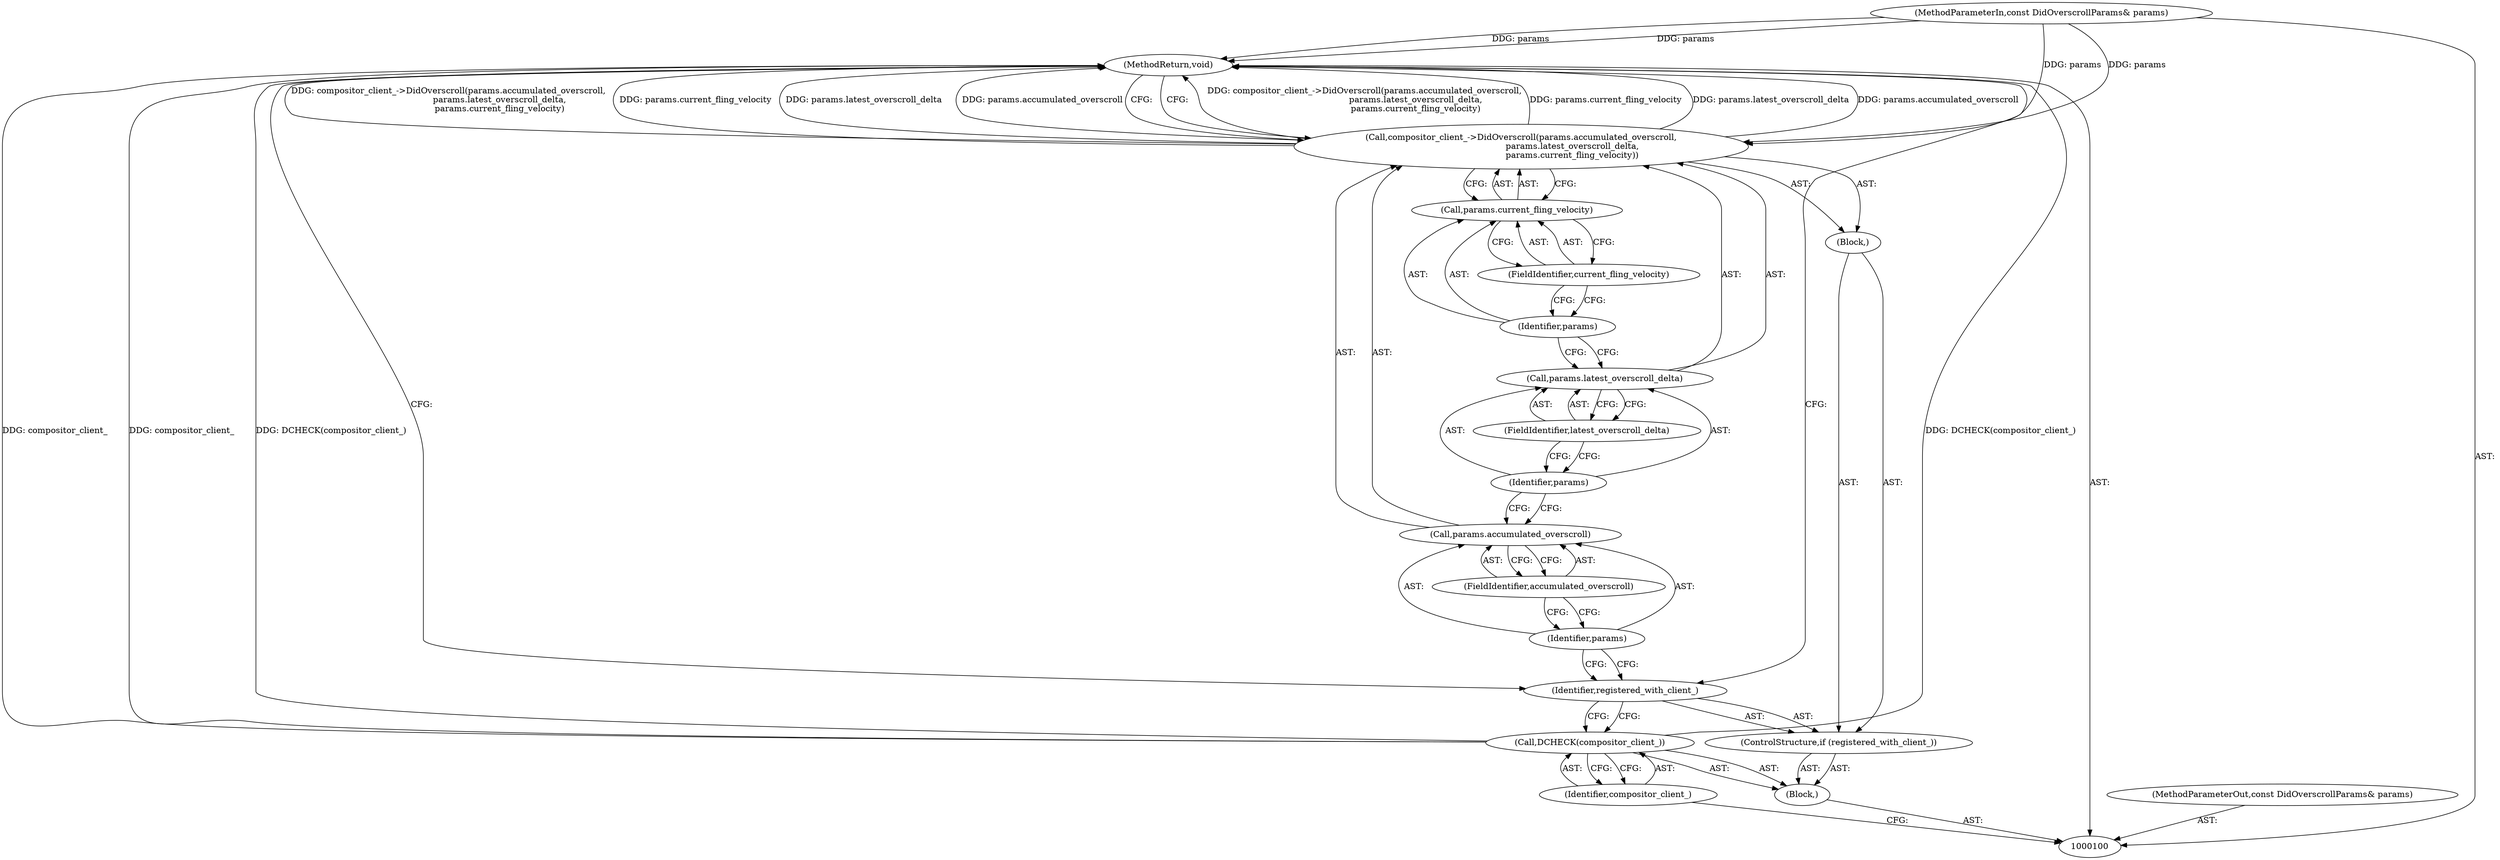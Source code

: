 digraph "0_Chrome_0e3d721470add955c056e3051614f58c7220e85b_5" {
"1000118" [label="(MethodReturn,void)"];
"1000102" [label="(Block,)"];
"1000101" [label="(MethodParameterIn,const DidOverscrollParams& params)"];
"1000138" [label="(MethodParameterOut,const DidOverscrollParams& params)"];
"1000104" [label="(Identifier,compositor_client_)"];
"1000103" [label="(Call,DCHECK(compositor_client_))"];
"1000105" [label="(ControlStructure,if (registered_with_client_))"];
"1000107" [label="(Block,)"];
"1000106" [label="(Identifier,registered_with_client_)"];
"1000109" [label="(Call,params.accumulated_overscroll)"];
"1000110" [label="(Identifier,params)"];
"1000108" [label="(Call,compositor_client_->DidOverscroll(params.accumulated_overscroll,\n                                      params.latest_overscroll_delta,\n                                      params.current_fling_velocity))"];
"1000111" [label="(FieldIdentifier,accumulated_overscroll)"];
"1000112" [label="(Call,params.latest_overscroll_delta)"];
"1000113" [label="(Identifier,params)"];
"1000114" [label="(FieldIdentifier,latest_overscroll_delta)"];
"1000115" [label="(Call,params.current_fling_velocity)"];
"1000116" [label="(Identifier,params)"];
"1000117" [label="(FieldIdentifier,current_fling_velocity)"];
"1000118" -> "1000100"  [label="AST: "];
"1000118" -> "1000108"  [label="CFG: "];
"1000118" -> "1000106"  [label="CFG: "];
"1000108" -> "1000118"  [label="DDG: compositor_client_->DidOverscroll(params.accumulated_overscroll,\n                                      params.latest_overscroll_delta,\n                                      params.current_fling_velocity)"];
"1000108" -> "1000118"  [label="DDG: params.current_fling_velocity"];
"1000108" -> "1000118"  [label="DDG: params.latest_overscroll_delta"];
"1000108" -> "1000118"  [label="DDG: params.accumulated_overscroll"];
"1000103" -> "1000118"  [label="DDG: compositor_client_"];
"1000103" -> "1000118"  [label="DDG: DCHECK(compositor_client_)"];
"1000101" -> "1000118"  [label="DDG: params"];
"1000102" -> "1000100"  [label="AST: "];
"1000103" -> "1000102"  [label="AST: "];
"1000105" -> "1000102"  [label="AST: "];
"1000101" -> "1000100"  [label="AST: "];
"1000101" -> "1000118"  [label="DDG: params"];
"1000101" -> "1000108"  [label="DDG: params"];
"1000138" -> "1000100"  [label="AST: "];
"1000104" -> "1000103"  [label="AST: "];
"1000104" -> "1000100"  [label="CFG: "];
"1000103" -> "1000104"  [label="CFG: "];
"1000103" -> "1000102"  [label="AST: "];
"1000103" -> "1000104"  [label="CFG: "];
"1000104" -> "1000103"  [label="AST: "];
"1000106" -> "1000103"  [label="CFG: "];
"1000103" -> "1000118"  [label="DDG: compositor_client_"];
"1000103" -> "1000118"  [label="DDG: DCHECK(compositor_client_)"];
"1000105" -> "1000102"  [label="AST: "];
"1000106" -> "1000105"  [label="AST: "];
"1000107" -> "1000105"  [label="AST: "];
"1000107" -> "1000105"  [label="AST: "];
"1000108" -> "1000107"  [label="AST: "];
"1000106" -> "1000105"  [label="AST: "];
"1000106" -> "1000103"  [label="CFG: "];
"1000110" -> "1000106"  [label="CFG: "];
"1000118" -> "1000106"  [label="CFG: "];
"1000109" -> "1000108"  [label="AST: "];
"1000109" -> "1000111"  [label="CFG: "];
"1000110" -> "1000109"  [label="AST: "];
"1000111" -> "1000109"  [label="AST: "];
"1000113" -> "1000109"  [label="CFG: "];
"1000110" -> "1000109"  [label="AST: "];
"1000110" -> "1000106"  [label="CFG: "];
"1000111" -> "1000110"  [label="CFG: "];
"1000108" -> "1000107"  [label="AST: "];
"1000108" -> "1000115"  [label="CFG: "];
"1000109" -> "1000108"  [label="AST: "];
"1000112" -> "1000108"  [label="AST: "];
"1000115" -> "1000108"  [label="AST: "];
"1000118" -> "1000108"  [label="CFG: "];
"1000108" -> "1000118"  [label="DDG: compositor_client_->DidOverscroll(params.accumulated_overscroll,\n                                      params.latest_overscroll_delta,\n                                      params.current_fling_velocity)"];
"1000108" -> "1000118"  [label="DDG: params.current_fling_velocity"];
"1000108" -> "1000118"  [label="DDG: params.latest_overscroll_delta"];
"1000108" -> "1000118"  [label="DDG: params.accumulated_overscroll"];
"1000101" -> "1000108"  [label="DDG: params"];
"1000111" -> "1000109"  [label="AST: "];
"1000111" -> "1000110"  [label="CFG: "];
"1000109" -> "1000111"  [label="CFG: "];
"1000112" -> "1000108"  [label="AST: "];
"1000112" -> "1000114"  [label="CFG: "];
"1000113" -> "1000112"  [label="AST: "];
"1000114" -> "1000112"  [label="AST: "];
"1000116" -> "1000112"  [label="CFG: "];
"1000113" -> "1000112"  [label="AST: "];
"1000113" -> "1000109"  [label="CFG: "];
"1000114" -> "1000113"  [label="CFG: "];
"1000114" -> "1000112"  [label="AST: "];
"1000114" -> "1000113"  [label="CFG: "];
"1000112" -> "1000114"  [label="CFG: "];
"1000115" -> "1000108"  [label="AST: "];
"1000115" -> "1000117"  [label="CFG: "];
"1000116" -> "1000115"  [label="AST: "];
"1000117" -> "1000115"  [label="AST: "];
"1000108" -> "1000115"  [label="CFG: "];
"1000116" -> "1000115"  [label="AST: "];
"1000116" -> "1000112"  [label="CFG: "];
"1000117" -> "1000116"  [label="CFG: "];
"1000117" -> "1000115"  [label="AST: "];
"1000117" -> "1000116"  [label="CFG: "];
"1000115" -> "1000117"  [label="CFG: "];
}

